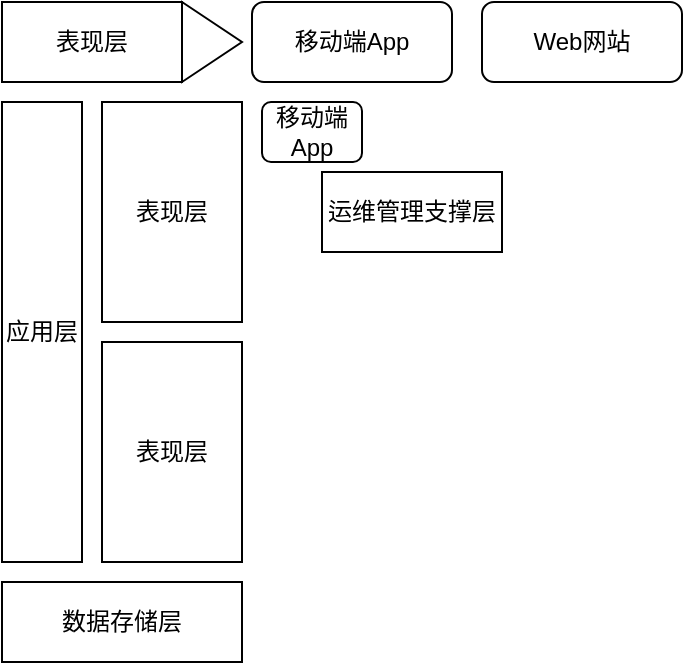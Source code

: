 <mxfile version="10.9.6" type="github"><diagram id="fzdt96dZxdlrwMA6CN2m" name="Page-1"><mxGraphModel dx="677" dy="364" grid="1" gridSize="10" guides="1" tooltips="1" connect="1" arrows="1" fold="1" page="1" pageScale="1" pageWidth="827" pageHeight="1169" math="0" shadow="0"><root><mxCell id="0"/><mxCell id="1" parent="0"/><mxCell id="1MRWnxUVhFF18T_Qw1uh-1" value="表现层" style="rounded=0;whiteSpace=wrap;html=1;" parent="1" vertex="1"><mxGeometry x="40" y="80" width="90" height="40" as="geometry"/></mxCell><mxCell id="oAKN9bE4TsMtyj-mp2NB-1" value="应用层" style="rounded=0;whiteSpace=wrap;html=1;" vertex="1" parent="1"><mxGeometry x="40" y="130" width="40" height="230" as="geometry"/></mxCell><mxCell id="oAKN9bE4TsMtyj-mp2NB-6" value="运维管理支撑层" style="rounded=0;whiteSpace=wrap;html=1;" vertex="1" parent="1"><mxGeometry x="200" y="165" width="90" height="40" as="geometry"/></mxCell><mxCell id="oAKN9bE4TsMtyj-mp2NB-7" value="数据存储层" style="rounded=0;whiteSpace=wrap;html=1;" vertex="1" parent="1"><mxGeometry x="40" y="370" width="120" height="40" as="geometry"/></mxCell><mxCell id="oAKN9bE4TsMtyj-mp2NB-8" value="" style="triangle;whiteSpace=wrap;html=1;" vertex="1" parent="1"><mxGeometry x="130" y="80" width="30" height="40" as="geometry"/></mxCell><mxCell id="oAKN9bE4TsMtyj-mp2NB-9" value="移动端App" style="rounded=1;whiteSpace=wrap;html=1;" vertex="1" parent="1"><mxGeometry x="165" y="80" width="100" height="40" as="geometry"/></mxCell><mxCell id="oAKN9bE4TsMtyj-mp2NB-10" value="Web网站" style="rounded=1;whiteSpace=wrap;html=1;" vertex="1" parent="1"><mxGeometry x="280" y="80" width="100" height="40" as="geometry"/></mxCell><mxCell id="oAKN9bE4TsMtyj-mp2NB-11" value="表现层" style="rounded=0;whiteSpace=wrap;html=1;" vertex="1" parent="1"><mxGeometry x="90" y="130" width="70" height="110" as="geometry"/></mxCell><mxCell id="oAKN9bE4TsMtyj-mp2NB-12" value="表现层" style="rounded=0;whiteSpace=wrap;html=1;" vertex="1" parent="1"><mxGeometry x="90" y="250" width="70" height="110" as="geometry"/></mxCell><mxCell id="oAKN9bE4TsMtyj-mp2NB-13" value="移动端App" style="rounded=1;whiteSpace=wrap;html=1;" vertex="1" parent="1"><mxGeometry x="170" y="130" width="50" height="30" as="geometry"/></mxCell></root></mxGraphModel></diagram></mxfile>